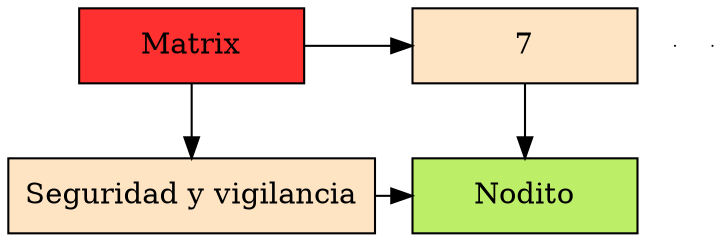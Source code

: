 digraph G{ 
node [shape=box] 
 Mt[ label = "Matrix", width = 1.5, style = filled, fillcolor = firebrick1, group = 1 ]; 
e0[ shape = point, width = 0 ]; 
e1[ shape = point, width = 0 ]; 
node0xc00008e540 [label = "Seguridad y vigilancia"    width = 1.5 style = filled, fillcolor = bisque1, group = 1 ]; 
node0xc0000b0050 [label = "7"    width = 1.5 style = filled, fillcolor = bisque1, group = 2 ]; 
Mt -> node0xc00008e540 
Mt -> node0xc0000b0050 
{ rank = same; Mt;  node0xc0000b0050;} 
node0xc0000b0050 -> node0xc000212340; 
node0xc000212340 [label = "Nodito" style = filled, fillcolor = darkolivegreen2	 width = 1.5, group = 2 ]; 
node0xc00008e540 -> node0xc000212340; 
{ rank = same; node0xc00008e540; node0xc000212340;} 
} 
